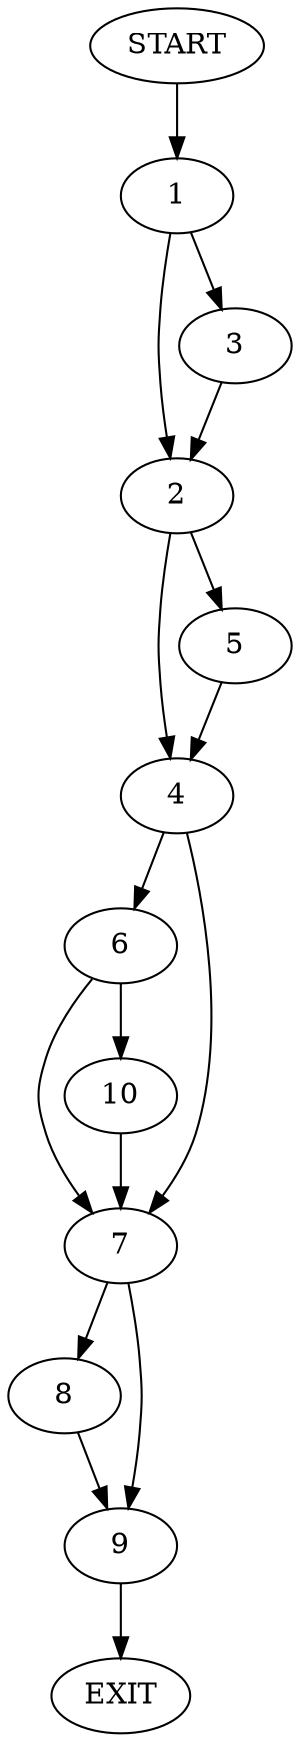 digraph {
0 [label="START"]
11 [label="EXIT"]
0 -> 1
1 -> 2
1 -> 3
3 -> 2
2 -> 4
2 -> 5
5 -> 4
4 -> 6
4 -> 7
7 -> 8
7 -> 9
6 -> 7
6 -> 10
10 -> 7
9 -> 11
8 -> 9
}
